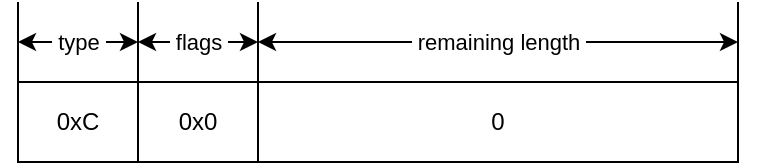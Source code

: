 <mxfile>
    <diagram id="HVevesie34Uf-xclhR6j" name="Page-1">
        <mxGraphModel dx="572" dy="914" grid="1" gridSize="10" guides="1" tooltips="1" connect="1" arrows="1" fold="1" page="1" pageScale="1" pageWidth="827" pageHeight="1169" math="0" shadow="0">
            <root>
                <mxCell id="0"/>
                <mxCell id="1" parent="0"/>
                <mxCell id="2" value="0xC" style="rounded=0;whiteSpace=wrap;html=1;fillColor=light-dark(#FFFFFF,#FFFFFF);" parent="1" vertex="1">
                    <mxGeometry x="40" y="120" width="60" height="40" as="geometry"/>
                </mxCell>
                <mxCell id="3" value="0x0" style="rounded=0;whiteSpace=wrap;html=1;fillColor=light-dark(#FFFFFF,#FFFFFF);" parent="1" vertex="1">
                    <mxGeometry x="100" y="120" width="60" height="40" as="geometry"/>
                </mxCell>
                <mxCell id="4" value="0" style="rounded=0;whiteSpace=wrap;html=1;fillColor=light-dark(#FFFFFF,#FFFFFF);" parent="1" vertex="1">
                    <mxGeometry x="160" y="120" width="240" height="40" as="geometry"/>
                </mxCell>
                <mxCell id="6" value="" style="endArrow=none;html=1;exitX=0;exitY=0;exitDx=0;exitDy=0;" parent="1" edge="1">
                    <mxGeometry width="50" height="50" relative="1" as="geometry">
                        <mxPoint x="40" y="120" as="sourcePoint"/>
                        <mxPoint x="40" y="80" as="targetPoint"/>
                    </mxGeometry>
                </mxCell>
                <mxCell id="7" value="" style="endArrow=none;html=1;exitX=0;exitY=0;exitDx=0;exitDy=0;" parent="1" edge="1">
                    <mxGeometry width="50" height="50" relative="1" as="geometry">
                        <mxPoint x="160.0" y="120" as="sourcePoint"/>
                        <mxPoint x="160" y="80" as="targetPoint"/>
                    </mxGeometry>
                </mxCell>
                <mxCell id="9" value="" style="endArrow=none;html=1;exitX=0;exitY=0;exitDx=0;exitDy=0;" parent="1" edge="1">
                    <mxGeometry width="50" height="50" relative="1" as="geometry">
                        <mxPoint x="400" y="120" as="sourcePoint"/>
                        <mxPoint x="400" y="80" as="targetPoint"/>
                    </mxGeometry>
                </mxCell>
                <mxCell id="10" value="" style="endArrow=none;html=1;exitX=1;exitY=0;exitDx=0;exitDy=0;" parent="1" source="2" edge="1">
                    <mxGeometry width="50" height="50" relative="1" as="geometry">
                        <mxPoint x="210" y="130" as="sourcePoint"/>
                        <mxPoint x="100" y="80" as="targetPoint"/>
                    </mxGeometry>
                </mxCell>
                <mxCell id="22" value="&amp;nbsp;type&amp;nbsp;" style="endArrow=classic;startArrow=classic;html=1;" parent="1" edge="1">
                    <mxGeometry width="50" height="50" relative="1" as="geometry">
                        <mxPoint x="40" y="100" as="sourcePoint"/>
                        <mxPoint x="100" y="100" as="targetPoint"/>
                    </mxGeometry>
                </mxCell>
                <mxCell id="23" value="&amp;nbsp;flags&amp;nbsp;" style="endArrow=classic;startArrow=classic;html=1;" parent="1" edge="1">
                    <mxGeometry width="50" height="50" relative="1" as="geometry">
                        <mxPoint x="100" y="100" as="sourcePoint"/>
                        <mxPoint x="160" y="100" as="targetPoint"/>
                    </mxGeometry>
                </mxCell>
                <mxCell id="31" value="&amp;nbsp;remaining length&amp;nbsp;" style="endArrow=classic;startArrow=classic;html=1;" parent="1" edge="1">
                    <mxGeometry width="50" height="50" relative="1" as="geometry">
                        <mxPoint x="160" y="100" as="sourcePoint"/>
                        <mxPoint x="400" y="100" as="targetPoint"/>
                    </mxGeometry>
                </mxCell>
            </root>
        </mxGraphModel>
    </diagram>
</mxfile>